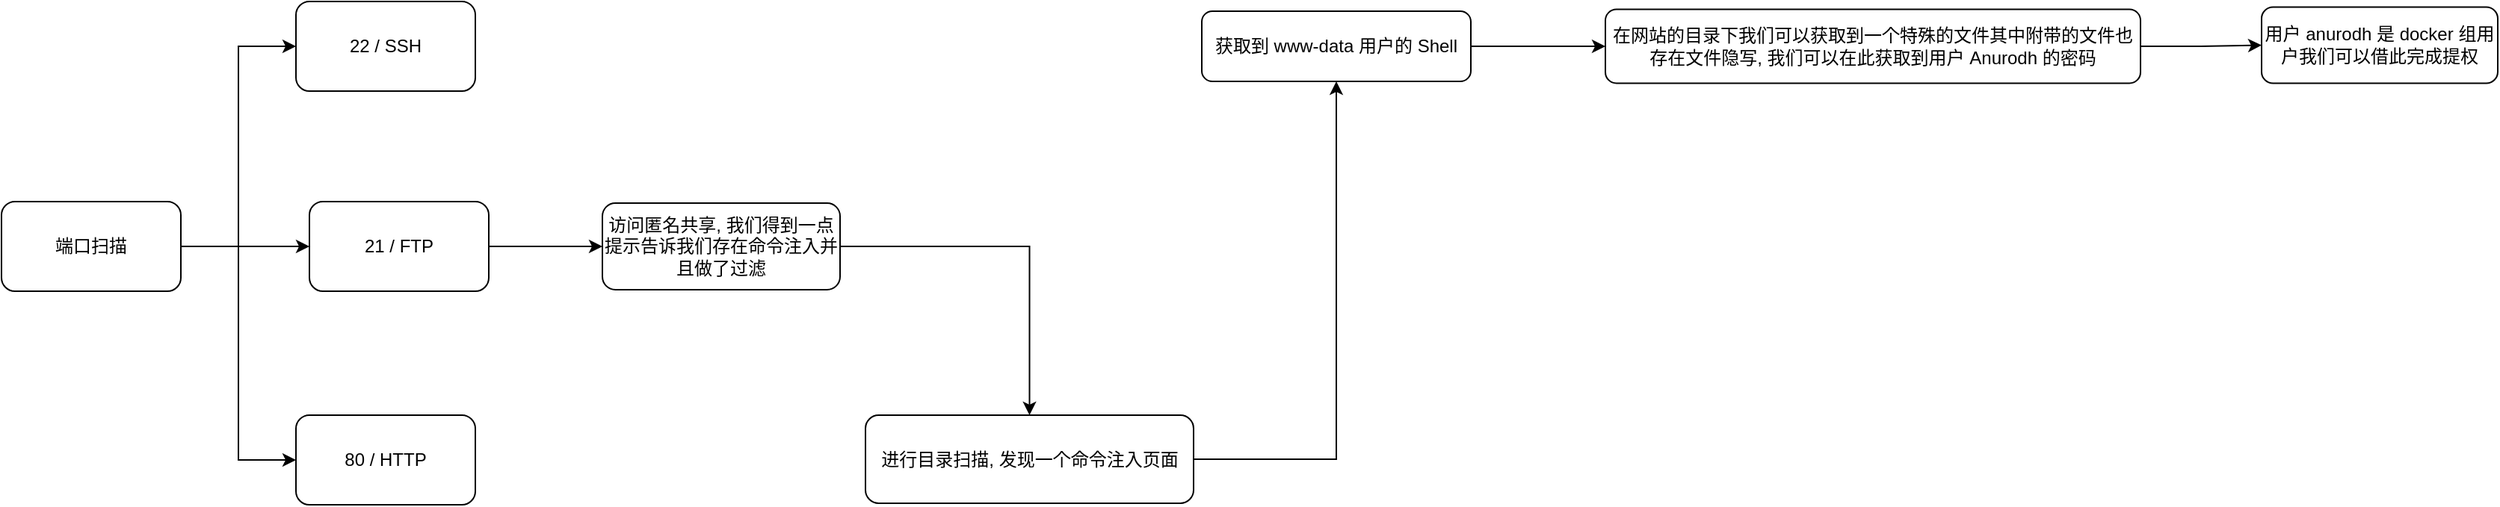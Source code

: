 <mxfile version="22.0.4" type="github">
  <diagram name="第 1 页" id="Y9hY-dIPNIZIwYtiefPH">
    <mxGraphModel dx="1450" dy="581" grid="0" gridSize="10" guides="1" tooltips="1" connect="1" arrows="1" fold="1" page="0" pageScale="1" pageWidth="827" pageHeight="1169" math="0" shadow="0">
      <root>
        <mxCell id="0" />
        <mxCell id="1" parent="0" />
        <mxCell id="ovpxaUWoIGjN0cwBsJ8I-3" value="" style="edgeStyle=orthogonalEdgeStyle;rounded=0;orthogonalLoop=1;jettySize=auto;html=1;entryX=0;entryY=0.5;entryDx=0;entryDy=0;" edge="1" parent="1" source="ovpxaUWoIGjN0cwBsJ8I-1" target="ovpxaUWoIGjN0cwBsJ8I-2">
          <mxGeometry relative="1" as="geometry" />
        </mxCell>
        <mxCell id="ovpxaUWoIGjN0cwBsJ8I-7" style="edgeStyle=orthogonalEdgeStyle;rounded=0;orthogonalLoop=1;jettySize=auto;html=1;entryX=0;entryY=0.5;entryDx=0;entryDy=0;" edge="1" parent="1" source="ovpxaUWoIGjN0cwBsJ8I-1" target="ovpxaUWoIGjN0cwBsJ8I-4">
          <mxGeometry relative="1" as="geometry" />
        </mxCell>
        <mxCell id="ovpxaUWoIGjN0cwBsJ8I-8" style="edgeStyle=orthogonalEdgeStyle;rounded=0;orthogonalLoop=1;jettySize=auto;html=1;entryX=0;entryY=0.5;entryDx=0;entryDy=0;" edge="1" parent="1" source="ovpxaUWoIGjN0cwBsJ8I-1" target="ovpxaUWoIGjN0cwBsJ8I-5">
          <mxGeometry relative="1" as="geometry" />
        </mxCell>
        <mxCell id="ovpxaUWoIGjN0cwBsJ8I-1" value="端口扫描" style="rounded=1;whiteSpace=wrap;html=1;" vertex="1" parent="1">
          <mxGeometry x="-6" y="205" width="120" height="60" as="geometry" />
        </mxCell>
        <mxCell id="ovpxaUWoIGjN0cwBsJ8I-12" value="" style="edgeStyle=orthogonalEdgeStyle;rounded=0;orthogonalLoop=1;jettySize=auto;html=1;" edge="1" parent="1" source="ovpxaUWoIGjN0cwBsJ8I-2" target="ovpxaUWoIGjN0cwBsJ8I-11">
          <mxGeometry relative="1" as="geometry" />
        </mxCell>
        <mxCell id="ovpxaUWoIGjN0cwBsJ8I-2" value="21 / FTP" style="whiteSpace=wrap;html=1;rounded=1;" vertex="1" parent="1">
          <mxGeometry x="200" y="205" width="120" height="60" as="geometry" />
        </mxCell>
        <mxCell id="ovpxaUWoIGjN0cwBsJ8I-4" value="22 / SSH" style="whiteSpace=wrap;html=1;rounded=1;" vertex="1" parent="1">
          <mxGeometry x="191" y="71" width="120" height="60" as="geometry" />
        </mxCell>
        <mxCell id="ovpxaUWoIGjN0cwBsJ8I-5" value="80 / HTTP" style="whiteSpace=wrap;html=1;rounded=1;" vertex="1" parent="1">
          <mxGeometry x="191" y="348" width="120" height="60" as="geometry" />
        </mxCell>
        <mxCell id="ovpxaUWoIGjN0cwBsJ8I-14" value="" style="edgeStyle=orthogonalEdgeStyle;rounded=0;orthogonalLoop=1;jettySize=auto;html=1;" edge="1" parent="1" source="ovpxaUWoIGjN0cwBsJ8I-11" target="ovpxaUWoIGjN0cwBsJ8I-13">
          <mxGeometry relative="1" as="geometry" />
        </mxCell>
        <mxCell id="ovpxaUWoIGjN0cwBsJ8I-11" value="访问匿名共享, 我们得到一点提示告诉我们存在命令注入并且做了过滤" style="whiteSpace=wrap;html=1;rounded=1;" vertex="1" parent="1">
          <mxGeometry x="396" y="206" width="159" height="58" as="geometry" />
        </mxCell>
        <mxCell id="ovpxaUWoIGjN0cwBsJ8I-16" value="" style="edgeStyle=orthogonalEdgeStyle;rounded=0;orthogonalLoop=1;jettySize=auto;html=1;" edge="1" parent="1" source="ovpxaUWoIGjN0cwBsJ8I-13" target="ovpxaUWoIGjN0cwBsJ8I-15">
          <mxGeometry relative="1" as="geometry" />
        </mxCell>
        <mxCell id="ovpxaUWoIGjN0cwBsJ8I-13" value="进行目录扫描, 发现一个命令注入页面" style="whiteSpace=wrap;html=1;rounded=1;" vertex="1" parent="1">
          <mxGeometry x="572" y="348" width="219.5" height="59" as="geometry" />
        </mxCell>
        <mxCell id="ovpxaUWoIGjN0cwBsJ8I-18" value="" style="edgeStyle=orthogonalEdgeStyle;rounded=0;orthogonalLoop=1;jettySize=auto;html=1;" edge="1" parent="1" source="ovpxaUWoIGjN0cwBsJ8I-15" target="ovpxaUWoIGjN0cwBsJ8I-17">
          <mxGeometry relative="1" as="geometry" />
        </mxCell>
        <mxCell id="ovpxaUWoIGjN0cwBsJ8I-15" value="获取到 www-data 用户的 Shell" style="whiteSpace=wrap;html=1;rounded=1;" vertex="1" parent="1">
          <mxGeometry x="797" y="77.5" width="180" height="47" as="geometry" />
        </mxCell>
        <mxCell id="ovpxaUWoIGjN0cwBsJ8I-20" value="" style="edgeStyle=orthogonalEdgeStyle;rounded=0;orthogonalLoop=1;jettySize=auto;html=1;" edge="1" parent="1" source="ovpxaUWoIGjN0cwBsJ8I-17" target="ovpxaUWoIGjN0cwBsJ8I-19">
          <mxGeometry relative="1" as="geometry" />
        </mxCell>
        <mxCell id="ovpxaUWoIGjN0cwBsJ8I-17" value="在网站的目录下我们可以获取到一个特殊的文件其中附带的文件也存在文件隐写, 我们可以在此获取到用户 Anurodh 的密码" style="whiteSpace=wrap;html=1;rounded=1;" vertex="1" parent="1">
          <mxGeometry x="1067" y="76.25" width="358" height="49.5" as="geometry" />
        </mxCell>
        <mxCell id="ovpxaUWoIGjN0cwBsJ8I-19" value="用户 anurodh 是 docker 组用户我们可以借此完成提权" style="whiteSpace=wrap;html=1;rounded=1;" vertex="1" parent="1">
          <mxGeometry x="1506" y="74.75" width="158" height="51" as="geometry" />
        </mxCell>
      </root>
    </mxGraphModel>
  </diagram>
</mxfile>
